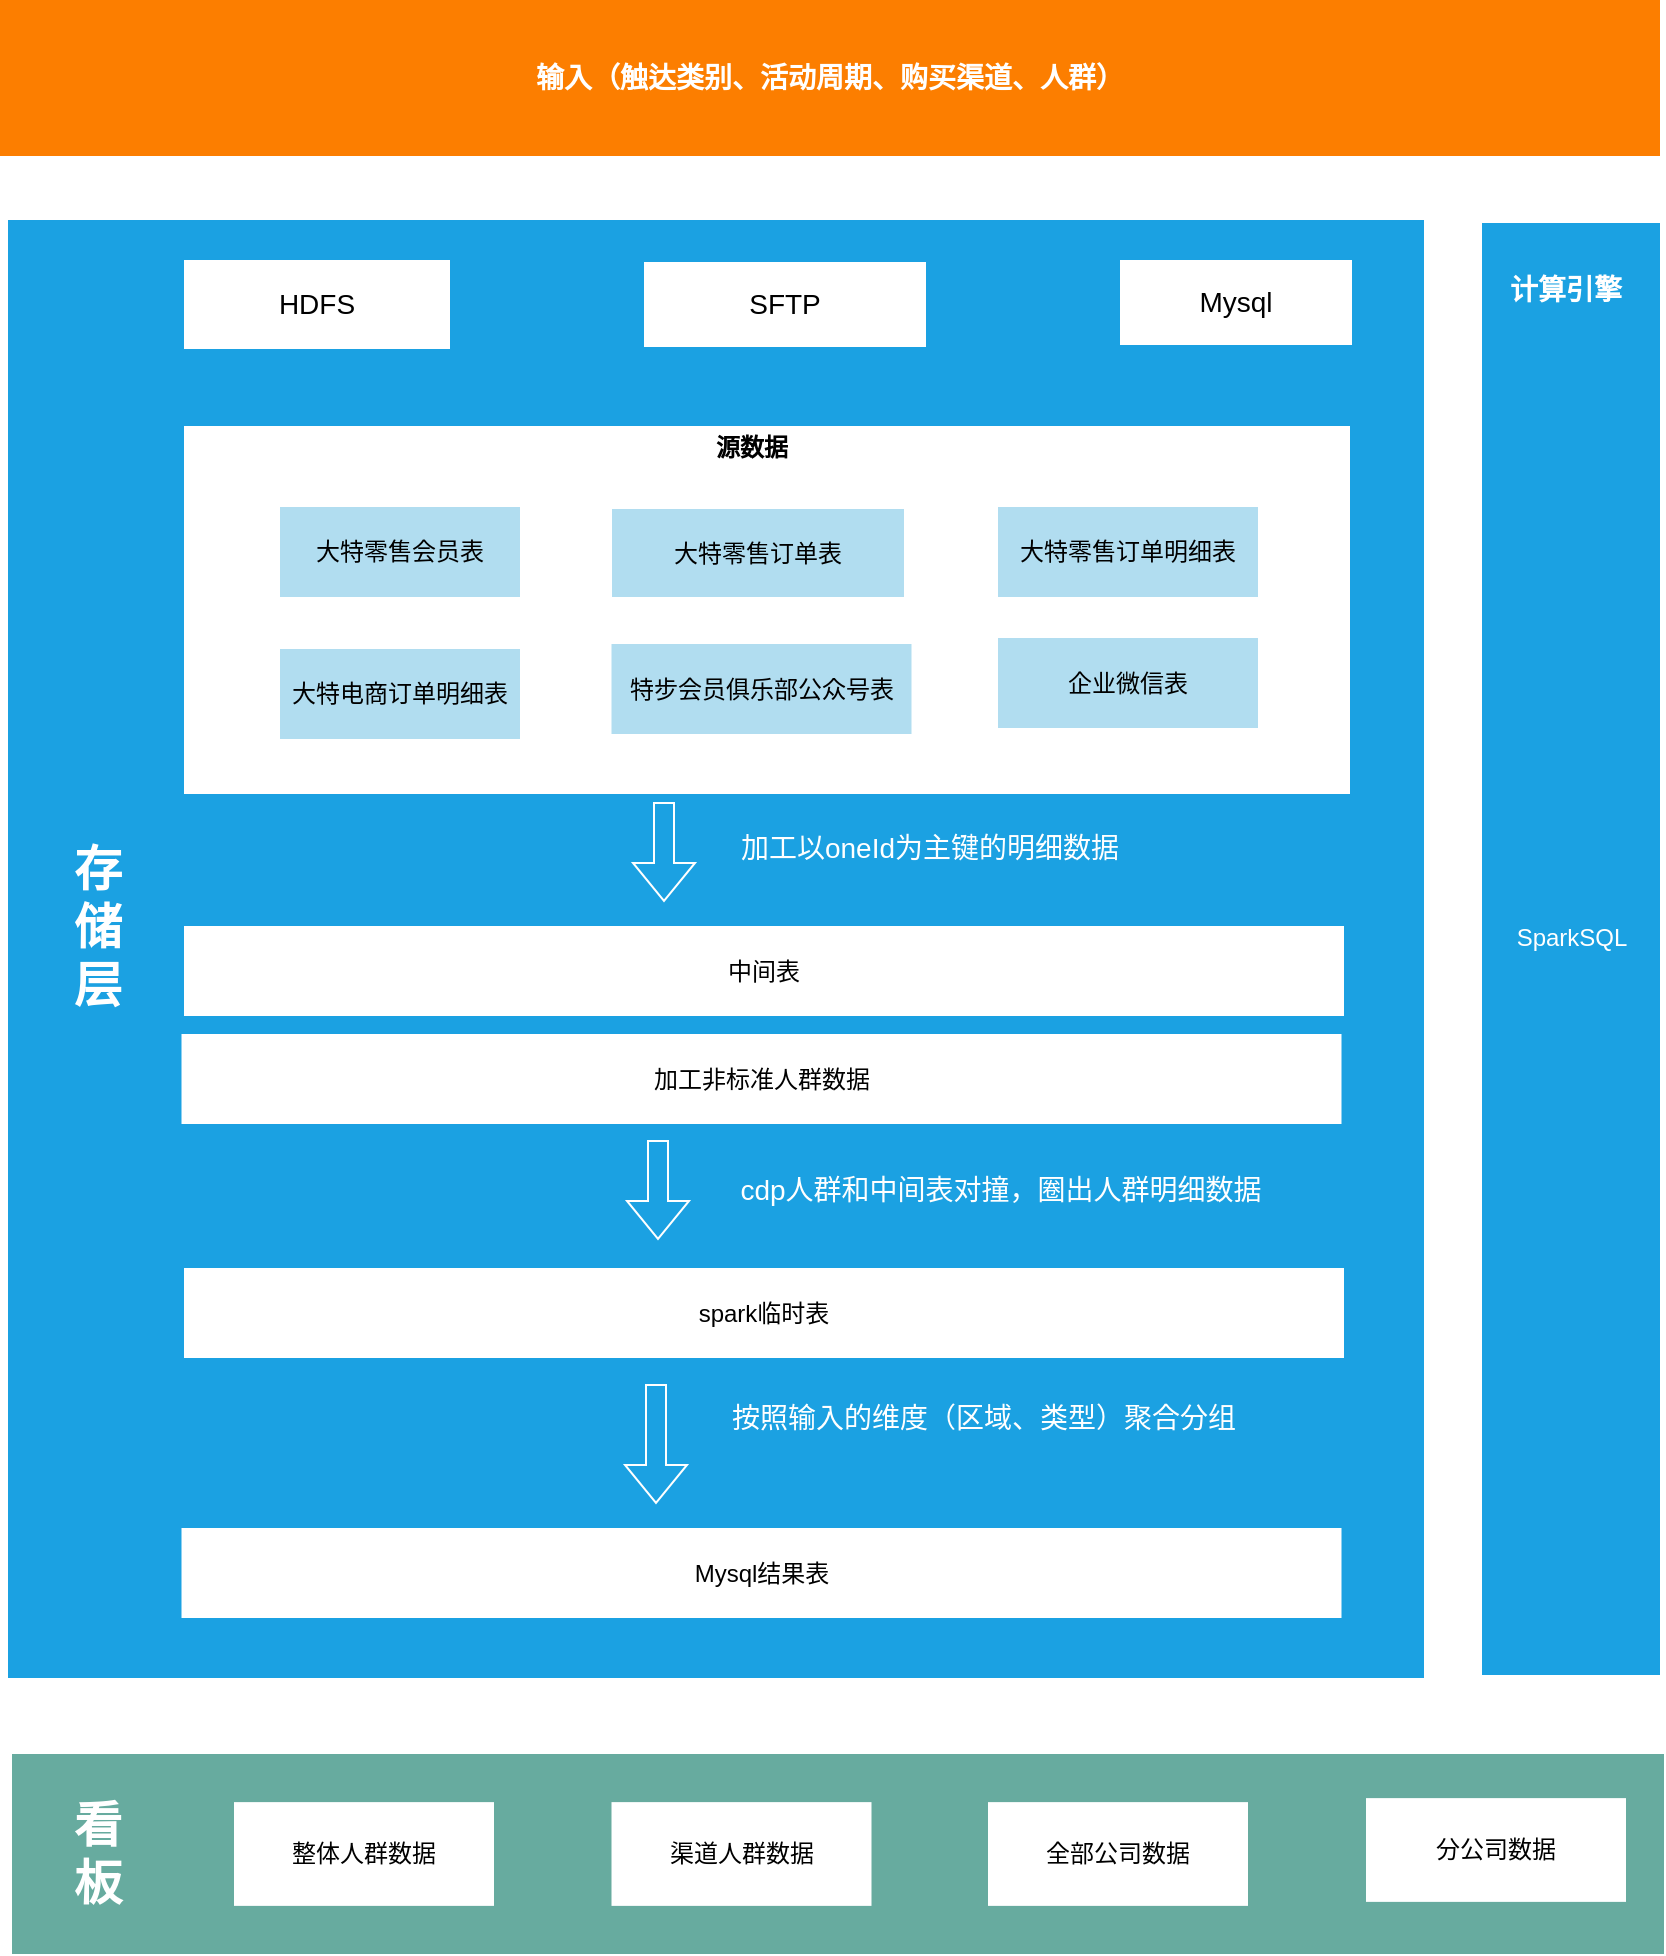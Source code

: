 <mxfile version="21.1.2" type="github">
  <diagram id="C5RBs43oDa-KdzZeNtuy" name="Page-1">
    <mxGraphModel dx="1931" dy="1966" grid="0" gridSize="10" guides="1" tooltips="1" connect="1" arrows="1" fold="1" page="0" pageScale="1" pageWidth="827" pageHeight="1169" math="0" shadow="0">
      <root>
        <mxCell id="WIyWlLk6GJQsqaUBKTNV-0" />
        <mxCell id="WIyWlLk6GJQsqaUBKTNV-1" parent="WIyWlLk6GJQsqaUBKTNV-0" />
        <mxCell id="akmJNxPO6BZ34CS4fUWW-8" value="" style="rounded=0;whiteSpace=wrap;html=1;fontSize=15;fontColor=#ffffff;fillColor=#1ba1e2;labelBackgroundColor=#33FFFF;strokeColor=none;" vertex="1" parent="WIyWlLk6GJQsqaUBKTNV-1">
          <mxGeometry x="616" y="-351" width="708" height="729" as="geometry" />
        </mxCell>
        <mxCell id="dFzb2xotskJWM5kpIQJ3-4" value="&lt;span style=&quot;color: rgba(0, 0, 0, 0); font-family: monospace; font-size: 0px; text-align: start; background-color: rgb(251, 251, 251);&quot;&gt;%3CmxGraphModel%3E%3Croot%3E%3CmxCell%20id%3D%220%22%2F%3E%3CmxCell%20id%3D%221%22%20parent%3D%220%22%2F%3E%3CmxCell%20id%3D%222%22%20value%3D%22%26lt%3Bfont%20color%3D%26quot%3B%23000000%26quot%3B%20style%3D%26quot%3Bfont-size%3A%2013px%3B%26quot%3B%26gt%3B%E6%95%B0%E6%8D%AE%E5%AD%98%E5%82%A8%26lt%3B%2Ffont%26gt%3B%22%20style%3D%22text%3Bhtml%3D1%3BstrokeColor%3Dnone%3BfillColor%3Dnone%3Balign%3Dcenter%3BverticalAlign%3Dmiddle%3BwhiteSpace%3Dwrap%3Brounded%3D0%3BfontSize%3D13%3BfontColor%3D%23FFFFFF%3B%22%20vertex%3D%221%22%20parent%3D%221%22%3E%3CmxGeometry%20x%3D%22235%22%20y%3D%22165%22%20width%3D%2260%22%20height%3D%2230%22%20as%3D%22geometry%22%2F%3E%3C%2FmxCell%3E%3C%2Froot%3E%3C%2FmxGraphModel%3E&lt;/span&gt;" style="rounded=0;whiteSpace=wrap;html=1;fontSize=15;fontColor=#FFFFFF;fillColor=#1BA1E2;labelBackgroundColor=#33FFFF;strokeColor=none;" parent="WIyWlLk6GJQsqaUBKTNV-1" vertex="1">
          <mxGeometry x="1353" y="-349.5" width="89" height="726" as="geometry" />
        </mxCell>
        <mxCell id="dFzb2xotskJWM5kpIQJ3-5" value="&lt;font style=&quot;font-size: 14px;&quot;&gt;计算引擎&lt;/font&gt;" style="text;html=1;strokeColor=none;fillColor=none;align=center;verticalAlign=middle;whiteSpace=wrap;rounded=0;fontSize=14;fontColor=#FFFFFF;fontStyle=1" parent="WIyWlLk6GJQsqaUBKTNV-1" vertex="1">
          <mxGeometry x="1365" y="-331" width="60" height="30" as="geometry" />
        </mxCell>
        <mxCell id="dFzb2xotskJWM5kpIQJ3-6" value="SparkSQL" style="text;html=1;strokeColor=none;fillColor=none;align=center;verticalAlign=middle;whiteSpace=wrap;rounded=0;labelBackgroundColor=none;fontSize=12;fontColor=#FFFFFF;" parent="WIyWlLk6GJQsqaUBKTNV-1" vertex="1">
          <mxGeometry x="1367.5" y="-7" width="60" height="30" as="geometry" />
        </mxCell>
        <mxCell id="dFzb2xotskJWM5kpIQJ3-7" value="" style="rounded=0;whiteSpace=wrap;html=1;labelBackgroundColor=none;strokeColor=none;fontSize=12;fillColor=#FFFFFF;fontColor=#ffffff;" parent="WIyWlLk6GJQsqaUBKTNV-1" vertex="1">
          <mxGeometry x="704" y="-248" width="583" height="184" as="geometry" />
        </mxCell>
        <mxCell id="dFzb2xotskJWM5kpIQJ3-8" value="源数据" style="text;html=1;strokeColor=none;fillColor=none;align=center;verticalAlign=middle;whiteSpace=wrap;rounded=0;labelBackgroundColor=none;fontSize=12;fontColor=#000000;fontStyle=1" parent="WIyWlLk6GJQsqaUBKTNV-1" vertex="1">
          <mxGeometry x="958" y="-252" width="60" height="30" as="geometry" />
        </mxCell>
        <mxCell id="dFzb2xotskJWM5kpIQJ3-9" value="大特零售会员表" style="rounded=0;whiteSpace=wrap;html=1;labelBackgroundColor=none;strokeColor=none;fontSize=12;fontColor=#000000;fillColor=#B1DDF0;" parent="WIyWlLk6GJQsqaUBKTNV-1" vertex="1">
          <mxGeometry x="752" y="-207.5" width="120" height="45" as="geometry" />
        </mxCell>
        <mxCell id="dFzb2xotskJWM5kpIQJ3-10" value="大特零售订单表" style="rounded=0;whiteSpace=wrap;html=1;labelBackgroundColor=none;strokeColor=none;fontSize=12;fillColor=#b1ddf0;" parent="WIyWlLk6GJQsqaUBKTNV-1" vertex="1">
          <mxGeometry x="918" y="-206.5" width="146" height="44" as="geometry" />
        </mxCell>
        <mxCell id="dFzb2xotskJWM5kpIQJ3-11" value="大特零售订单明细表" style="rounded=0;whiteSpace=wrap;html=1;labelBackgroundColor=none;strokeColor=none;fontSize=12;fillColor=#b1ddf0;" parent="WIyWlLk6GJQsqaUBKTNV-1" vertex="1">
          <mxGeometry x="1111" y="-207.5" width="130" height="45" as="geometry" />
        </mxCell>
        <mxCell id="dFzb2xotskJWM5kpIQJ3-12" value="中间表" style="rounded=0;whiteSpace=wrap;html=1;labelBackgroundColor=none;fontSize=12;strokeColor=none;" parent="WIyWlLk6GJQsqaUBKTNV-1" vertex="1">
          <mxGeometry x="704" y="2" width="580" height="45" as="geometry" />
        </mxCell>
        <mxCell id="dFzb2xotskJWM5kpIQJ3-13" value="大特电商订单明细表" style="rounded=0;whiteSpace=wrap;html=1;labelBackgroundColor=none;strokeColor=none;fontSize=12;fillColor=#b1ddf0;" parent="WIyWlLk6GJQsqaUBKTNV-1" vertex="1">
          <mxGeometry x="752" y="-136.5" width="120" height="45" as="geometry" />
        </mxCell>
        <mxCell id="dFzb2xotskJWM5kpIQJ3-14" value="特步会员俱乐部公众号表" style="rounded=0;whiteSpace=wrap;html=1;labelBackgroundColor=none;strokeColor=none;fontSize=12;fillColor=#b1ddf0;" parent="WIyWlLk6GJQsqaUBKTNV-1" vertex="1">
          <mxGeometry x="917.75" y="-139" width="150" height="45" as="geometry" />
        </mxCell>
        <mxCell id="dFzb2xotskJWM5kpIQJ3-15" value="企业微信表" style="rounded=0;whiteSpace=wrap;html=1;labelBackgroundColor=none;strokeColor=none;fontSize=12;fillColor=#b1ddf0;" parent="WIyWlLk6GJQsqaUBKTNV-1" vertex="1">
          <mxGeometry x="1111" y="-142" width="130" height="45" as="geometry" />
        </mxCell>
        <mxCell id="dFzb2xotskJWM5kpIQJ3-16" value="" style="shape=flexArrow;endArrow=classic;html=1;rounded=0;strokeColor=#FFFFFF;" parent="WIyWlLk6GJQsqaUBKTNV-1" edge="1">
          <mxGeometry width="50" height="50" relative="1" as="geometry">
            <mxPoint x="941" y="109" as="sourcePoint" />
            <mxPoint x="941" y="159" as="targetPoint" />
          </mxGeometry>
        </mxCell>
        <mxCell id="dFzb2xotskJWM5kpIQJ3-17" value="加工以oneId为主键的明细数据" style="text;html=1;strokeColor=none;fillColor=none;align=center;verticalAlign=middle;whiteSpace=wrap;rounded=0;fontColor=#FFFFFF;fontStyle=0;fontSize=14;" parent="WIyWlLk6GJQsqaUBKTNV-1" vertex="1">
          <mxGeometry x="977" y="-42" width="200" height="10" as="geometry" />
        </mxCell>
        <mxCell id="dFzb2xotskJWM5kpIQJ3-19" value="" style="shape=flexArrow;endArrow=classic;html=1;rounded=0;strokeColor=#FFFFFF;" parent="WIyWlLk6GJQsqaUBKTNV-1" edge="1">
          <mxGeometry width="50" height="50" relative="1" as="geometry">
            <mxPoint x="944" y="-60" as="sourcePoint" />
            <mxPoint x="944" y="-10" as="targetPoint" />
          </mxGeometry>
        </mxCell>
        <mxCell id="dFzb2xotskJWM5kpIQJ3-20" value="" style="shape=flexArrow;endArrow=classic;html=1;rounded=0;strokeColor=#FFFFFF;" parent="WIyWlLk6GJQsqaUBKTNV-1" edge="1">
          <mxGeometry width="50" height="50" relative="1" as="geometry">
            <mxPoint x="940.0" y="231" as="sourcePoint" />
            <mxPoint x="940.0" y="291" as="targetPoint" />
          </mxGeometry>
        </mxCell>
        <mxCell id="dFzb2xotskJWM5kpIQJ3-21" value="按照输入的维度（区域、类型）聚合分组" style="text;html=1;strokeColor=none;fillColor=none;align=center;verticalAlign=middle;whiteSpace=wrap;rounded=0;fontSize=14;fontColor=#FFFFFF;fontStyle=0" parent="WIyWlLk6GJQsqaUBKTNV-1" vertex="1">
          <mxGeometry x="964" y="238" width="280" height="20" as="geometry" />
        </mxCell>
        <mxCell id="dFzb2xotskJWM5kpIQJ3-27" value="" style="rounded=0;whiteSpace=wrap;html=1;fontSize=14;fontColor=#ffffff;fillColor=#67AB9F;strokeColor=none;" parent="WIyWlLk6GJQsqaUBKTNV-1" vertex="1">
          <mxGeometry x="618" y="416" width="826" height="100" as="geometry" />
        </mxCell>
        <mxCell id="dFzb2xotskJWM5kpIQJ3-35" value="整体人群数据" style="rounded=0;whiteSpace=wrap;html=1;strokeColor=none;" parent="WIyWlLk6GJQsqaUBKTNV-1" vertex="1">
          <mxGeometry x="729" y="440.06" width="130" height="51.88" as="geometry" />
        </mxCell>
        <mxCell id="dFzb2xotskJWM5kpIQJ3-36" value="全部公司数据" style="rounded=0;whiteSpace=wrap;html=1;strokeColor=none;" parent="WIyWlLk6GJQsqaUBKTNV-1" vertex="1">
          <mxGeometry x="1106" y="440.06" width="130" height="51.88" as="geometry" />
        </mxCell>
        <mxCell id="dFzb2xotskJWM5kpIQJ3-38" value="cdp人群和中间表对撞，圈出人群明细数据" style="text;html=1;strokeColor=none;fillColor=none;align=center;verticalAlign=middle;whiteSpace=wrap;rounded=0;fontColor=#FFFFFF;fontStyle=0;fontSize=14;" parent="WIyWlLk6GJQsqaUBKTNV-1" vertex="1">
          <mxGeometry x="977" y="129" width="271" height="10" as="geometry" />
        </mxCell>
        <mxCell id="akmJNxPO6BZ34CS4fUWW-7" value="输入（触达类别、活动周期、购买渠道、人群）" style="rounded=0;whiteSpace=wrap;html=1;fillColor=#FC7E00;fontSize=14;fontStyle=1;fontColor=#FFFFFF;strokeColor=none;" vertex="1" parent="WIyWlLk6GJQsqaUBKTNV-1">
          <mxGeometry x="612" y="-461" width="830" height="78" as="geometry" />
        </mxCell>
        <mxCell id="akmJNxPO6BZ34CS4fUWW-9" value="&lt;font style=&quot;font-size: 24px;&quot;&gt;存&lt;br style=&quot;font-size: 24px;&quot;&gt;储&lt;br style=&quot;font-size: 24px;&quot;&gt;层&lt;/font&gt;" style="text;html=1;strokeColor=none;fillColor=none;align=center;verticalAlign=middle;whiteSpace=wrap;rounded=0;fontSize=24;fontColor=#FFFFFF;fontStyle=1" vertex="1" parent="WIyWlLk6GJQsqaUBKTNV-1">
          <mxGeometry x="612" y="-12" width="98" height="30" as="geometry" />
        </mxCell>
        <mxCell id="akmJNxPO6BZ34CS4fUWW-10" value="HDFS" style="rounded=0;whiteSpace=wrap;html=1;fillColor=#FFFFFF;strokeColor=none;fontSize=14;" vertex="1" parent="WIyWlLk6GJQsqaUBKTNV-1">
          <mxGeometry x="704" y="-331" width="133" height="44.5" as="geometry" />
        </mxCell>
        <mxCell id="akmJNxPO6BZ34CS4fUWW-11" value="SFTP" style="rounded=0;whiteSpace=wrap;html=1;fillColor=#FFFFFF;strokeColor=none;fontSize=14;" vertex="1" parent="WIyWlLk6GJQsqaUBKTNV-1">
          <mxGeometry x="934" y="-330" width="141" height="42.5" as="geometry" />
        </mxCell>
        <mxCell id="akmJNxPO6BZ34CS4fUWW-12" value="Mysql" style="rounded=0;whiteSpace=wrap;html=1;fillColor=#FFFFFF;strokeColor=none;fontSize=14;" vertex="1" parent="WIyWlLk6GJQsqaUBKTNV-1">
          <mxGeometry x="1172" y="-331" width="116" height="42.5" as="geometry" />
        </mxCell>
        <mxCell id="akmJNxPO6BZ34CS4fUWW-19" value="加工非标准人群数据" style="rounded=0;whiteSpace=wrap;html=1;labelBackgroundColor=none;fontSize=12;strokeColor=none;" vertex="1" parent="WIyWlLk6GJQsqaUBKTNV-1">
          <mxGeometry x="702.75" y="56" width="580" height="45" as="geometry" />
        </mxCell>
        <mxCell id="akmJNxPO6BZ34CS4fUWW-20" value="spark临时表" style="rounded=0;whiteSpace=wrap;html=1;labelBackgroundColor=none;fontSize=12;strokeColor=none;" vertex="1" parent="WIyWlLk6GJQsqaUBKTNV-1">
          <mxGeometry x="704" y="173" width="580" height="45" as="geometry" />
        </mxCell>
        <mxCell id="akmJNxPO6BZ34CS4fUWW-21" value="Mysql结果表" style="rounded=0;whiteSpace=wrap;html=1;labelBackgroundColor=none;fontSize=12;strokeColor=none;" vertex="1" parent="WIyWlLk6GJQsqaUBKTNV-1">
          <mxGeometry x="702.75" y="303" width="580" height="45" as="geometry" />
        </mxCell>
        <mxCell id="akmJNxPO6BZ34CS4fUWW-24" value="分公司数据" style="rounded=0;whiteSpace=wrap;html=1;strokeColor=none;" vertex="1" parent="WIyWlLk6GJQsqaUBKTNV-1">
          <mxGeometry x="1295" y="438.06" width="130" height="51.88" as="geometry" />
        </mxCell>
        <mxCell id="akmJNxPO6BZ34CS4fUWW-27" value="渠道人群数据" style="rounded=0;whiteSpace=wrap;html=1;strokeColor=none;" vertex="1" parent="WIyWlLk6GJQsqaUBKTNV-1">
          <mxGeometry x="917.75" y="440.06" width="130" height="51.88" as="geometry" />
        </mxCell>
        <mxCell id="akmJNxPO6BZ34CS4fUWW-28" value="看&lt;br&gt;板" style="text;html=1;strokeColor=none;fillColor=none;align=center;verticalAlign=middle;whiteSpace=wrap;rounded=0;fontSize=24;fontColor=#FFFFFF;fontStyle=1" vertex="1" parent="WIyWlLk6GJQsqaUBKTNV-1">
          <mxGeometry x="612" y="451" width="98" height="30" as="geometry" />
        </mxCell>
      </root>
    </mxGraphModel>
  </diagram>
</mxfile>
